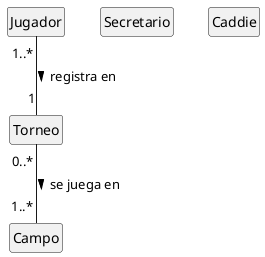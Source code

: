 ```plantuml
@startuml
hide empty fields 
hide empty attributes 
hide empty methods
hide empty members
hide circle

class Jugador
class Secretario
class Caddie 
class Torneo 
class Campo

Jugador "1..*" -- "1" Torneo : registra en >
Torneo "0..*" -- "1..*" Campo : se juega en >

@enduml
```
